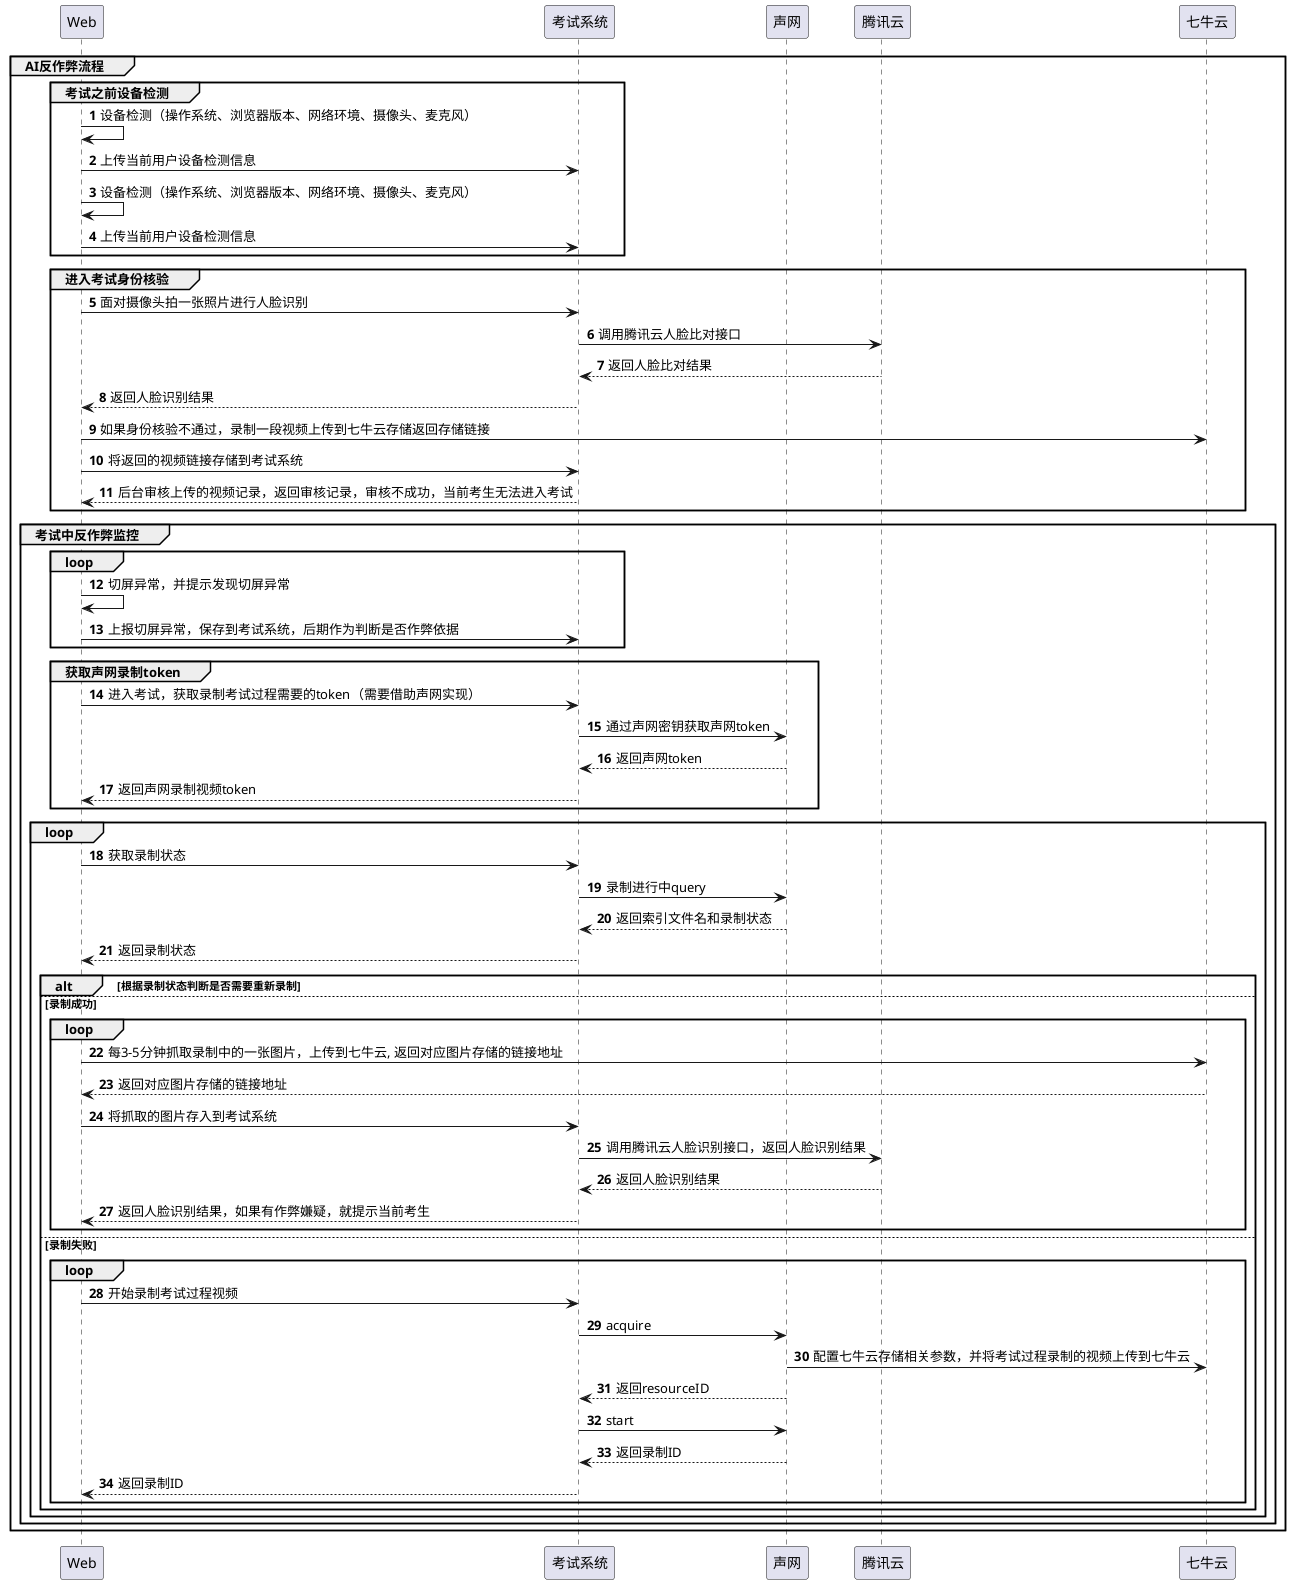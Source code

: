 @startuml
'https://plantuml.com/sequence-diagram

autonumber

participant Web as A
participant 考试系统 as B
participant 声网 as C
participant 腾讯云 as D
participant 七牛云 as E

group  AI反作弊流程
group 考试之前设备检测
A -> A: 设备检测（操作系统、浏览器版本、网络环境、摄像头、麦克风）
A -> B: 上传当前用户设备检测信息

A -> A: 设备检测（操作系统、浏览器版本、网络环境、摄像头、麦克风）
A -> B: 上传当前用户设备检测信息
end

group 进入考试身份核验
A -> B: 面对摄像头拍一张照片进行人脸识别
B -> D: 调用腾讯云人脸比对接口
B <-- D: 返回人脸比对结果
A <-- B: 返回人脸识别结果

A -> E: 如果身份核验不通过，录制一段视频上传到七牛云存储返回存储链接
A -> B: 将返回的视频链接存储到考试系统
A <-- B: 后台审核上传的视频记录，返回审核记录，审核不成功，当前考生无法进入考试
end

group 考试中反作弊监控
loop
A -> A: 切屏异常，并提示发现切屏异常
A -> B: 上报切屏异常，保存到考试系统，后期作为判断是否作弊依据
end

group 获取声网录制token
A -> B: 进入考试，获取录制考试过程需要的token（需要借助声网实现）
B -> C: 通过声网密钥获取声网token
B <-- C: 返回声网token
A <-- B: 返回声网录制视频token
end

loop
A -> B: 获取录制状态
B -> C: 录制进行中query
B <-- C:  返回索引文件名和录制状态
A <-- B: 返回录制状态

alt 根据录制状态判断是否需要重新录制
else 录制成功
    loop
        A -> E: 每3-5分钟抓取录制中的一张图片，上传到七牛云, 返回对应图片存储的链接地址
        A <-- E: 返回对应图片存储的链接地址
        A -> B: 将抓取的图片存入到考试系统
        B -> D: 调用腾讯云人脸识别接口，返回人脸识别结果
        B <-- D: 返回人脸识别结果
        A <-- B: 返回人脸识别结果，如果有作弊嫌疑，就提示当前考生
    end
else 录制失败
    loop
    A -> B: 开始录制考试过程视频
    B -> C: acquire
    C -> E: 配置七牛云存储相关参数，并将考试过程录制的视频上传到七牛云
    B <-- C: 返回resourceID
    B -> C: start
    B <-- C: 返回录制ID
    A <-- B: 返回录制ID
    end
end
end
end
end

@enduml
